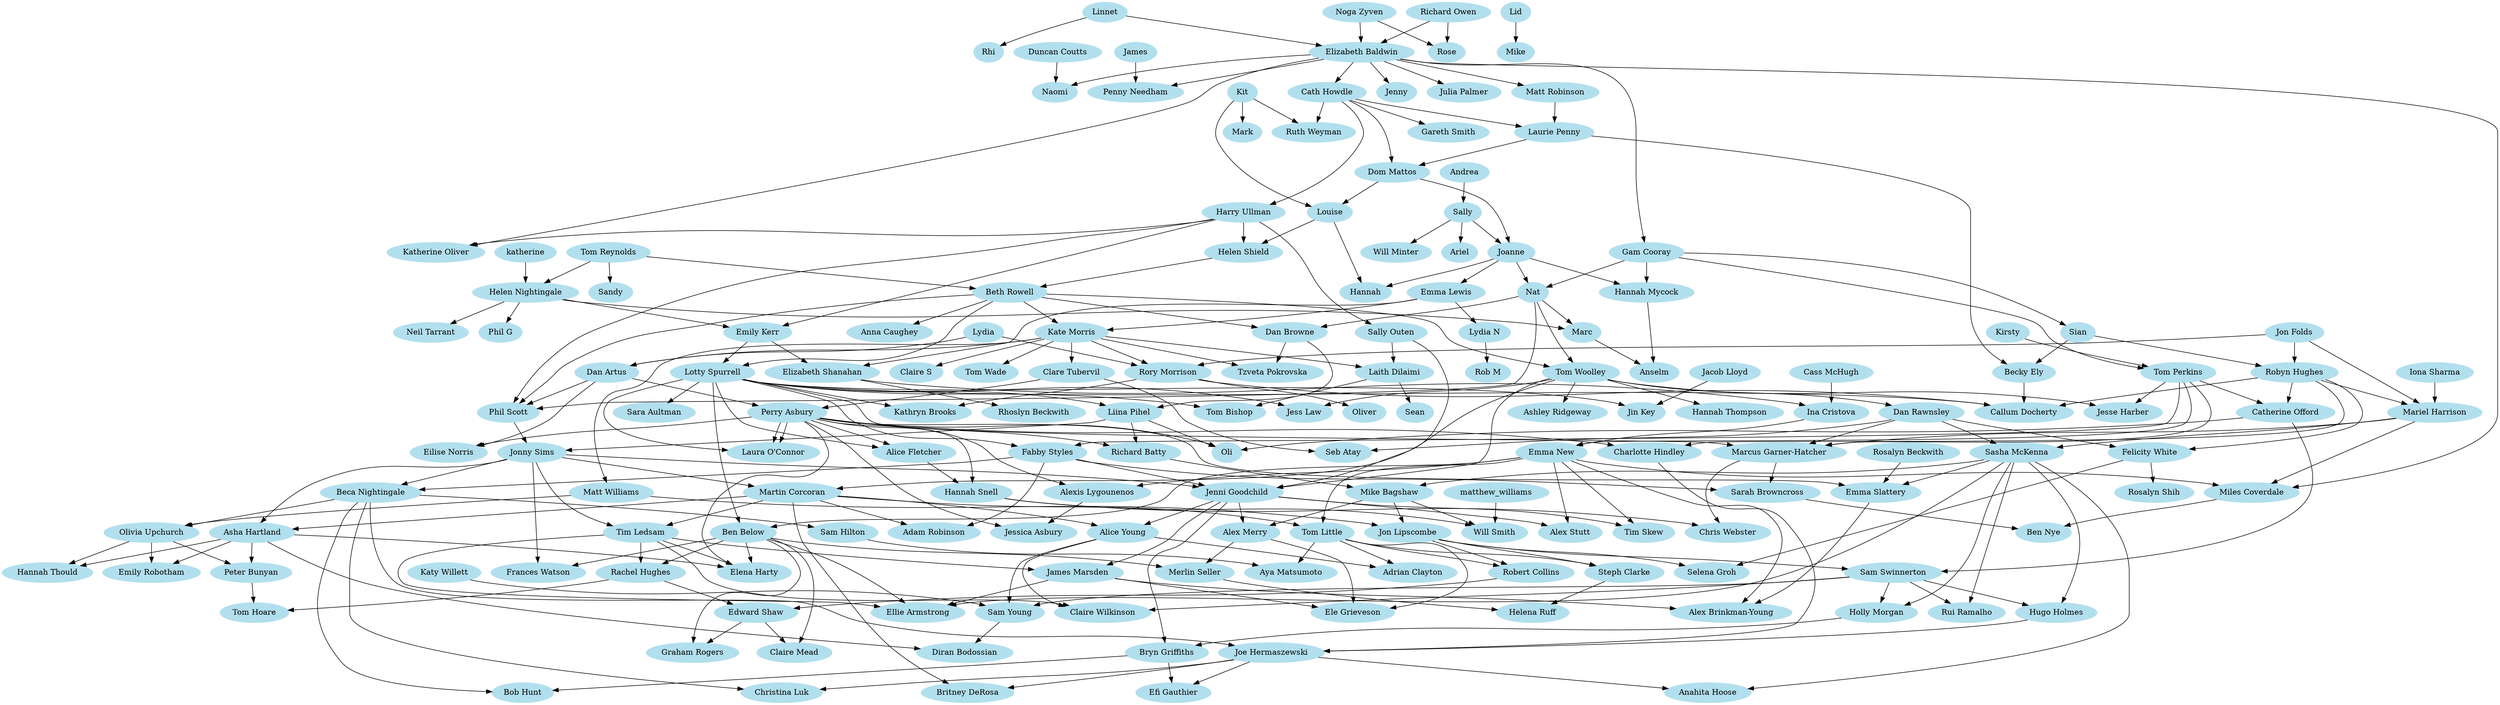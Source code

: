 digraph oules {
    size="1500,750";
    node [color=lightblue2, style=filled];
    adam_robinson [ label="Adam Robinson" ];
    adrian_clayton [ label="Adrian Clayton" ];
    alex_brinkmanyoung [ label="Alex Brinkman-Young" ];
    alexis_lygounenos [ label="Alexis Lygounenos" ];
    alex_merry [ label="Alex Merry" ];
    alex_stutt [ label="Alex Stutt" ];
    alice_fletcher [ label="Alice Fletcher" ];
    alice_young [ label="Alice Young" ];
    anahita_hoose [ label="Anahita Hoose" ];
    andrea [ label="Andrea" ];
    anna_caughey [ label="Anna Caughey" ];
    anselm [ label="Anselm" ];
    ariel [ label="Ariel" ];
    asha_hartland [ label="Asha Hartland" ];
    ashley_ridgeway [ label="Ashley Ridgeway" ];
    aya_matsumoto [ label="Aya Matsumoto" ];
    beca_nightingale [ label="Beca Nightingale" ];
    becky_ely [ label="Becky Ely" ];
    ben_below [ label="Ben Below" ];
    ben_nye [ label="Ben Nye" ];
    beth_rowell [ label="Beth Rowell" ];
    bob_hunt [ label="Bob Hunt" ];
    britney_derosa [ label="Britney DeRosa" ];
    bryn_griffiths [ label="Bryn Griffiths" ];
    callum_docherty [ label="Callum Docherty" ];
    cass_mchugh [ label="Cass McHugh" ];
    catherine_offord [ label="Catherine Offord" ];
    cath_howdle [ label="Cath Howdle" ];
    charlotte_hindley [ label="Charlotte Hindley" ];
    chris_webster [ label="Chris Webster" ];
    christina_luk [ label="Christina Luk" ];
    claire_mead [ label="Claire Mead" ];
    claire_s [ label="Claire S" ];
    claire_wilkinson [ label="Claire Wilkinson" ];
    clare_tubervil [ label="Clare Tubervil" ];
    dan_artus [ label="Dan Artus" ];
    dan_browne [ label="Dan Browne" ];
    dan_rawnsley [ label="Dan Rawnsley" ];
    diran_bodossian [ label="Diran Bodossian" ];
    dom_mattos [ label="Dom Mattos" ];
    duncan_coutts [ label="Duncan Coutts" ];
    edward_shaw [ label="Edward Shaw" ];
    efi_gauthier [ label="Efi Gauthier" ];
    eilise_norris [ label="Eilise Norris" ];
    ele_grieveson [ label="Ele Grieveson" ];
    elena_harty [label="Elena Harty" ];
    elizabeth_baldwin [ label="Elizabeth Baldwin" ];
    elizabeth_shanahan [ label="Elizabeth Shanahan" ];
    ellie_armstrong [ label="Ellie Armstrong" ];
    emily_kerr [ label="Emily Kerr" ];
    emily_robotham [ label="Emily Robotham" ];
    emma_lewis [ label="Emma Lewis" ];
    emma_new [ label="Emma New" ];
    emma_slattery [ label="Emma Slattery" ];
    fabby_styles [ label="Fabby Styles" ];
    felicity_white [ label="Felicity White" ];
    frances_watson [ label="Frances Watson" ];
    gam_cooray [ label="Gam Cooray" ];
    gareth_smith [ label="Gareth Smith" ];
    graham_rogers [ label="Graham Rogers" ];
    hannah [ label="Hannah" ];
    hannah_mycock [ label="Hannah Mycock" ];
    hannah_snell [ label="Hannah Snell" ];
    hannah_thompson [ label="Hannah Thompson" ];
    hannah_thould [ label="Hannah Thould" ];
    harry_ullman [ label="Harry Ullman" ];
    helena_ruff [ label="Helena Ruff" ];
    helen_nightingale [ label="Helen Nightingale" ];
    helen_shield [ label="Helen Shield" ];
    holly_morgan [ label="Holly Morgan" ];
    hugo_holmes [ label="Hugo Holmes" ];
    ina_cristova [ label="Ina Cristova" ];
    iona_sharma [ label="Iona Sharma" ];
    jacob_lloyd [ label="Jacob Lloyd" ];
    james [ label="James" ];
    james_marsden [ label="James Marsden" ];
    jenni_goodchild [ label="Jenni Goodchild" ];
    jenny [ label="Jenny" ];
    jesse_harber [ label="Jesse Harber" ];
    jessica_asbury [ label="Jessica Asbury" ];
    jess_law [ label="Jess Law" ];
    jin_key [ label="Jin Key" ];
    joanne [ label="Joanne" ];
    joe_hermaszewski [ label="Joe Hermaszewski" ];
    jon_folds [ label="Jon Folds" ];
    jon_lipscombe [ label="Jon Lipscombe" ];
    jonny_sims [ label="Jonny Sims" ];
    julia_palmer [ label="Julia Palmer" ];
    kate_morris [ label="Kate Morris" ];
    katherine_oliver [ label="Katherine Oliver" ];
    kathryn_brooks [ label="Kathryn Brooks" ];
    katy_willett [ label="Katy Willett" ];
    kirsty [ label="Kirsty" ];
    kit [ label="Kit" ];
    laith_dilaimi [ label="Laith Dilaimi" ];
    laura_oconnor [ label="Laura O'Connor" ];
    laurie_penny [ label="Laurie Penny" ];
    lid [ label="Lid" ];
    liina_pihel [ label="Liina Pihel" ];
    linnet [ label="Linnet" ];
    lotty_spurrell [ label="Lotty Spurrell" ];
    louise [ label="Louise" ];
    lydia [ label="Lydia" ];
    lydia_n [ label="Lydia N" ];
    marc [ label="Marc" ];
    marcus_garnerhatcher [ label="Marcus Garner-Hatcher" ];
    mariel_harrison [ label="Mariel Harrison" ];
    mark [ label="Mark" ];
    martin_corcoran [ label="Martin Corcoran" ];
    matt_robinson [ label="Matt Robinson" ];
    matt_williams [ label="Matt Williams" ];
    merlin_seller [ label="Merlin Seller" ];
    mike_bagshaw [ label="Mike Bagshaw" ];
    mike [ label="Mike" ];
    miles_coverdale [ label="Miles Coverdale" ];
    naomi [ label="Naomi" ];
    nat [ label="Nat" ];
    neil_tarrant [ label="Neil Tarrant" ];
    noga_zyven [ label="Noga Zyven" ];
    oli [ label="Oli" ];
    oliver [ label="Oliver" ];
    olivia_upchurch [ label="Olivia Upchurch" ];
    penny_needham [ label="Penny Needham" ];
    perry_asbury [ label="Perry Asbury" ];
    peter_bunyan [ label="Peter Bunyan" ];
    phil_g [ label="Phil G" ];
    phil_scott [ label="Phil Scott" ];
    rachel_hughes [ label="Rachel Hughes" ];
    rhi [ label="Rhi" ];
    rhoslyn_beckwith [ label="Rhoslyn Beckwith" ];
    richard_batty [ label="Richard Batty" ];
    richard_owen [ label="Richard Owen" ];
    robert_collins [ label="Robert Collins" ];
    rob_m [ label="Rob M" ];
    robyn_hughes [ label="Robyn Hughes" ];
    rory_morrison [ label="Rory Morrison" ];
    rosalyn_beckwith [ label="Rosalyn Beckwith" ];
    rosalyn_shih [ label="Rosalyn Shih" ];
    rose [ label="Rose" ];
    rui_ramalho [ label="Rui Ramalho" ];
    ruth_weyman [ label="Ruth Weyman" ];
    sally [ label="Sally" ];
    sally_outen [ label="Sally Outen" ];
    sam_hilton [ label="Sam Hilton" ];
    sam_swinnerton [ label="Sam Swinnerton" ];
    sam_young [ label="Sam Young" ];
    sandy [ label="Sandy" ];
    sara_aultman [ label="Sara Aultman" ];
    sarah_browncross [ label="Sarah Browncross" ];
    sasha_mckenna [ label="Sasha McKenna" ];
    sean [ label="Sean" ];
    seb_atay [ label="Seb Atay" ];
    selena_groh [ label="Selena Groh" ];
    sian [ label="Sian" ];
    steph_clarke [ label="Steph Clarke" ];
    tim_ledsam [ label="Tim Ledsam" ];
    tim_skew [ label="Tim Skew" ];
    tom_bishop [ label="Tom Bishop" ];
    tom_hoare [ label="Tom Hoare" ];
    tom_little [ label="Tom Little" ];
    tom_perkins [ label="Tom Perkins" ];
    tom_reynolds [ label="Tom Reynolds" ];
    tom_wade [ label="Tom Wade" ];
    tom_woolley [ label="Tom Woolley" ];
    tzveta_pokrovska [ label="Tzveta Pokrovska" ];
    will_minter [ label="Will Minter" ];
    will_smith [ label="Will Smith" ];

    {
        emma_new;
        lotty_spurrell;
    } -> ben_below;

    {
        tom_perkins;
        ina_cristova;
    } -> emma_new;

    {
        emily_kerr;
        beth_rowell;
    } -> lotty_spurrell;
    
    {
        helen_nightingale;
        harry_ullman;
    } -> emily_kerr;
    
    {
        tom_reynolds;
        helen_shield;
    } -> beth_rowell;
    
    {
        tom_reynolds;
        katherine;
    } -> helen_nightingale;
    
    {
        cath_howdle;
    } -> harry_ullman;
    
    {
        tom_reynolds;
    } -> sandy;
    
    {
        laith_dilaimi;
        lotty_spurrell;
    } -> tom_bishop;
    
    {
        perry_asbury;
        lotty_spurrell;
    } -> laura_oconnor;
    
    {
        perry_asbury;
        lotty_spurrell;
    } -> alice_fletcher;
    
    {
        dan_rawnsley;
        lotty_spurrell;
        tom_perkins;
        mariel_harrison;
    } -> marcus_garnerhatcher;
    
    {
        tom_perkins;
        lotty_spurrell;
    } -> fabby_styles;
    
    {
        dan_browne;
        lotty_spurrell;
    } -> liina_pihel;
    
    {
        jacob_lloyd;
        lotty_spurrell;
    } -> jin_key;
    
    {
        rory_morrison;
        lotty_spurrell;
        robyn_hughes;
        becky_ely;
    } -> callum_docherty;
    
    {
        rory_morrison;
        lotty_spurrell;
    } -> kathryn_brooks;
    
    {
        tom_woolley;
    } -> dan_rawnsley;
    
    {
        ben_below;
        jonny_sims;
    } -> frances_watson;
    
    {
        phil_scott;
        liina_pihel;
    } -> jonny_sims;
    
    {
        kate_morris;
        sally_outen;
    } -> laith_dilaimi;
    
    {
        dan_artus;
        clare_tubervil;
    } -> perry_asbury;
    
    {
        lydia;
        kate_morris;
    } -> dan_artus;
    
    {
        kate_morris;
    } -> clare_tubervil;
    
    {
        beth_rowell;
        emma_lewis;
    } -> kate_morris;
    
    {
        dan_artus;
        harry_ullman;
        nat;
        beth_rowell;
    } -> phil_scott;
    
    {
        robyn_hughes;
        jon_folds;
        iona_sharma;
    } -> mariel_harrison;
    
    {
        gam_cooray;
        kirsty;
    } -> tom_perkins;
    
    {
        beth_rowell;
        nat;
    } -> dan_browne;
    
    {
        jon_folds;
        kate_morris;
        lydia;
    } -> rory_morrison;
    
    {
        jon_folds;
        sian;
    } -> robyn_hughes;
    
    {
        cass_mchugh;
        elizabeth_shanahan;
    } -> ina_cristova;
    
    {
        joanne;
    } -> emma_lewis;
    
    {
        perry_asbury;
        dan_artus;
    } -> eilise_norris;
    
    {
        perry_asbury;
    } -> laura_oconnor;
    
    {
        perry_asbury;
        alice_fletcher;
    } -> hannah_snell;
    
    {
        perry_asbury;
        catherine_offord;
        liina_pihel;
    } -> oli;
    
    {
        tom_perkins;
        robyn_hughes;
    } -> catherine_offord;
    
    {
        perry_asbury;
        liina_pihel;
    } -> richard_batty;
    
    {
        richard_batty;
        sasha_mckenna;
    } -> mike_bagshaw;
    
    {
        dan_rawnsley;
        mariel_harrison;
    } -> sasha_mckenna;
    
    {
        perry_asbury;
        robyn_hughes;
    } -> charlotte_hindley;
    
    {
        perry_asbury;
        emma_new;
    } -> alexis_lygounenos;
    
    {
        perry_asbury;
        alexis_lygounenos;
    } -> jessica_asbury;
    
    {
        sam_swinnerton;
        sasha_mckenna;
    } -> rui_ramalho;
    
    {
        sam_swinnerton;
        sasha_mckenna;
    } -> hugo_holmes;
    
    {
        elizabeth_shanahan;
    } -> rhoslyn_beckwith;
    
    {
        emily_kerr;
        emma_lewis;
    } -> elizabeth_shanahan;
    
    {
        tom_perkins;
        tom_woolley;
    } -> jesse_harber;
    
    {
        beth_rowell;
        nat;
    } -> tom_woolley;
    
    {
        elizabeth_baldwin;
    } -> gam_cooray;
    
    {
        linnet;
        noga_zyven;
        richard_owen;
    } -> elizabeth_baldwin;
    
    {
        gam_cooray;
        joanne;
    } -> nat;
    
    {
        dom_mattos;
        sally;
    } -> joanne;
    
    {
        gam_cooray;
    } -> sian;
    
    {
        gam_cooray;
        joanne;
    } -> hannah_mycock;
    
    {
        sian;
        laurie_penny;
    } -> becky_ely;
    
    {
        matt_robinson;
        cath_howdle;
    } -> laurie_penny;
    
    {
        elizabeth_baldwin;
    } -> julia_palmer;
    
    {
        elizabeth_baldwin;
        harry_ullman;
    } -> katherine_oliver;
    
    {
        elizabeth_baldwin;
        mariel_harrison;
        emma_new;
    } -> miles_coverdale;
    
    {
        james;
        elizabeth_baldwin;
    } -> penny_needham;
    
    {
        elizabeth_baldwin;
    } -> matt_robinson;
    
    {
        elizabeth_baldwin;
    } -> jenny;
    
    {
        elizabeth_baldwin;
    } -> cath_howdle;
    
    {
        cath_howdle;
    } -> gareth_smith;
    
    {
        cath_howdle;
        kit;
    } -> ruth_weyman;
    
    {
        duncan_coutts;
        elizabeth_baldwin;
    } -> naomi;
    
    {
        linnet;
    } -> rhi;
    
    {
        richard_owen;
        noga_zyven;
    } -> rose;
    
    {
        lid;
    } -> mike;
    
    {
        laurie_penny;
        cath_howdle;
    } -> dom_mattos;
    
    {
        andrea;
    } -> sally;
    
    {
        dom_mattos;
        kit;
    } -> louise;
    
    {
        louise;
        harry_ullman;
    } -> helen_shield;
    
    {
        kit;
    } -> mark;
    
    {
        sally;
    } -> will_minter;
    
    {
        sally;
    } -> ariel;
    
    {
        harry_ullman;
    } -> sally_outen;
    
    {
        helen_nightingale;
    } -> phil_g;
    
    {
        louise;
        joanne;
    } -> hannah;
    
    {
        tom_woolley;
    } -> ashley_ridgeway;
    
    {
        beth_rowell;
    } -> anna_caughey;
    
    {
        kate_morris;
    } -> claire_s;
    
    {
        tom_woolley;
        jonny_sims;
    } -> martin_corcoran;
    
    {
        dan_browne;
        kate_morris;
    } -> tzveta_pokrovska;
    
    {
        kate_morris;
    } -> matt_williams;
    
    {
        kate_morris;
    } -> tom_wade;
    
    {
        helen_nightingale;
        nat;
    } -> marc;
    
    {
        marc;
        hannah_mycock;
    } -> anselm;
    
    {
        jonny_sims;
        fabby_styles;
        tom_woolley;
        sally_outen;
    } -> jenni_goodchild;
    
    {
        rory_morrison;
    } -> oliver;
    
    {
        dan_rawnsley;
        clare_tubervil;
    } -> seb_atay;
    
    {
        sam_swinnerton;
        sasha_mckenna;
    } -> holly_morgan;
    
    {
        helen_nightingale;
    } -> neil_tarrant;
    
    {
        laith_dilaimi;
    } -> sean;
    
    {
        tom_woolley;
        lotty_spurrell;
    } -> jess_law;
    
    {
        tom_woolley;
    } -> hannah_thompson;
    
    {
        emma_lewis;
    } -> lydia_n;
    
    {
        lydia_n;
    } -> rob_m;
    
    {
        mike_bagshaw;
        matt_williams;
    } -> jon_lipscombe;
    
    {
        marcus_garnerhatcher;
        fabby_styles;
    } -> sarah_browncross;
    
    {
        miles_coverdale;
        sarah_browncross;
    } -> ben_nye;
    
    {
        lotty_spurrell;
    } -> sara_aultman;
    
    {
        jonny_sims;
        fabby_styles;
    } -> beca_nightingale;
    
    {
        jonny_sims;
        martin_corcoran;
    } -> asha_hartland;
    
    {
        asha_hartland;
        olivia_upchurch;
    } -> emily_robotham;
    
    {
        jon_lipscombe;
        catherine_offord;
    } -> sam_swinnerton;
    
    {
        holly_morgan;
        jenni_goodchild;
    } -> bryn_griffiths;
    
    {
        asha_hartland;
        olivia_upchurch;
    } -> hannah_thould;
    
    {
        matt_williams;
        beca_nightingale;
    } -> olivia_upchurch;
    
    {
        dan_rawnsley;
        robyn_hughes;
    } -> felicity_white;
    
    {
        jon_lipscombe;
        felicity_white;
    } -> selena_groh;
    
    {
        felicity_white;
    } -> rosalyn_shih;
    
    {
        martin_corcoran;
        fabby_styles;
    } -> adam_robinson;
    
    {
        sam_swinnerton;
        alice_young;
        tim_ledsam;
    } -> claire_wilkinson;
    
    {
        martin_corcoran;
        jenni_goodchild;
    } -> alice_young;
    
    {
        jonny_sims;
        martin_corcoran;
    } -> tim_ledsam;
    
    {
        alice_young;
        katy_willett;
        sam_swinnerton;
    } -> sam_young;
    
    {
        martin_corcoran;
        emma_new;
    } -> tom_little;
    
    {
        tom_little;
        sam_hilton;
    } -> aya_matsumoto;
    
    {
        ben_below;
        tim_ledsam;
    } -> rachel_hughes;
    
    {
        asha_hartland;
        olivia_upchurch;
    } -> peter_bunyan;
    
    {
        tom_little;
        alice_young;
    } -> adrian_clayton;
    
    {
        tom_little;
        jon_lipscombe;
    } -> steph_clarke;
    
    {
        ben_below;
        sasha_mckenna;
        tim_ledsam;
        james_marsden;
    } -> ellie_armstrong;
    
    {
        bryn_griffiths;
        beca_nightingale;
    } -> bob_hunt;
    
    {
        ben_below;
        alex_merry;
    } -> merlin_seller;
    
    {
        mike_bagshaw;
        jenni_goodchild;
    } -> alex_merry;
    
    {
        robert_collins;
        rachel_hughes;
    } -> edward_shaw;
    
    {
        merlin_seller;
        steph_clarke;
    } -> helena_ruff;
    
    {
        tom_little;
        jon_lipscombe;
    } -> robert_collins;
    
    {
        beca_nightingale;
        charlotte_hindley;
        hugo_holmes;
    } -> joe_hermaszewski;
    
    {
        joe_hermaszewski;
        sasha_mckenna;
    } -> anahita_hoose;
    
    {
        rosalyn_beckwith;
        sasha_mckenna;
        perry_asbury;
    } -> emma_slattery;
    
    {
        emma_slattery;
        emma_new;
        james_marsden;
    } -> alex_brinkmanyoung;
    
    {
        asha_hartland;
        sam_young;
    } -> diran_bodossian;
    
    {
        jenni_goodchild;
        emma_new;
    } -> tim_skew;
    
    {
        peter_bunyan;
        rachel_hughes;
    } -> tom_hoare;
    
    {
        marcus_garnerhatcher;
        hannah_snell;
    } -> chris_webster;
    
    {
        tim_ledsam;
        jenni_goodchild;
    } -> james_marsden;
    
    {
        james_marsden;
        alex_merry;
        tom_little;
    } -> ele_grieveson;
    
    {
        emma_new;
        jenni_goodchild;
    } -> alex_stutt;

    {
        joe_hermaszewski;
        martin_corcoran;
    } -> britney_derosa;

    {
        asha_hartland;
        perry_asbury;
        tim_ledsam;
        ben_below;
    } -> elena_harty;

    {
        joe_hermaszewski;
        beca_nightingale;
    } -> christina_luk;

    {
        ben_below;
        edward_shaw;
    } -> claire_mead;

    {
        ben_below;
        edward_shaw;
    } -> graham_rogers;

    {
        beca_nightingale;
    } -> sam_hilton;

    {
        joe_hermaszewski;
        bryn_griffiths;
    } -> efi_gauthier;
    
    {
        hannah_snell;
        mike_bagshaw;
        matthew_williams;
    } -> will_smith;
}
